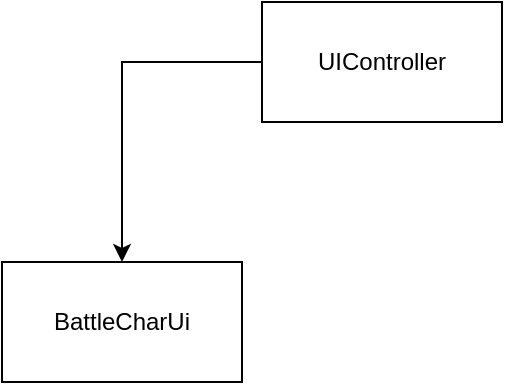 <mxfile>
    <diagram id="oEuWdvNKSUG1LfyZ1HKx" name="Страница 1">
        <mxGraphModel dx="1173" dy="610" grid="1" gridSize="10" guides="1" tooltips="1" connect="1" arrows="1" fold="1" page="1" pageScale="1" pageWidth="827" pageHeight="1169" math="0" shadow="0">
            <root>
                <mxCell id="0"/>
                <mxCell id="1" parent="0"/>
                <mxCell id="4" value="" style="edgeStyle=orthogonalEdgeStyle;rounded=0;orthogonalLoop=1;jettySize=auto;html=1;" edge="1" parent="1" source="2" target="3">
                    <mxGeometry relative="1" as="geometry"/>
                </mxCell>
                <mxCell id="2" value="UIController" style="rounded=0;whiteSpace=wrap;html=1;" vertex="1" parent="1">
                    <mxGeometry x="220" y="60" width="120" height="60" as="geometry"/>
                </mxCell>
                <mxCell id="3" value="BattleCharUi" style="whiteSpace=wrap;html=1;rounded=0;" vertex="1" parent="1">
                    <mxGeometry x="90" y="190" width="120" height="60" as="geometry"/>
                </mxCell>
            </root>
        </mxGraphModel>
    </diagram>
</mxfile>